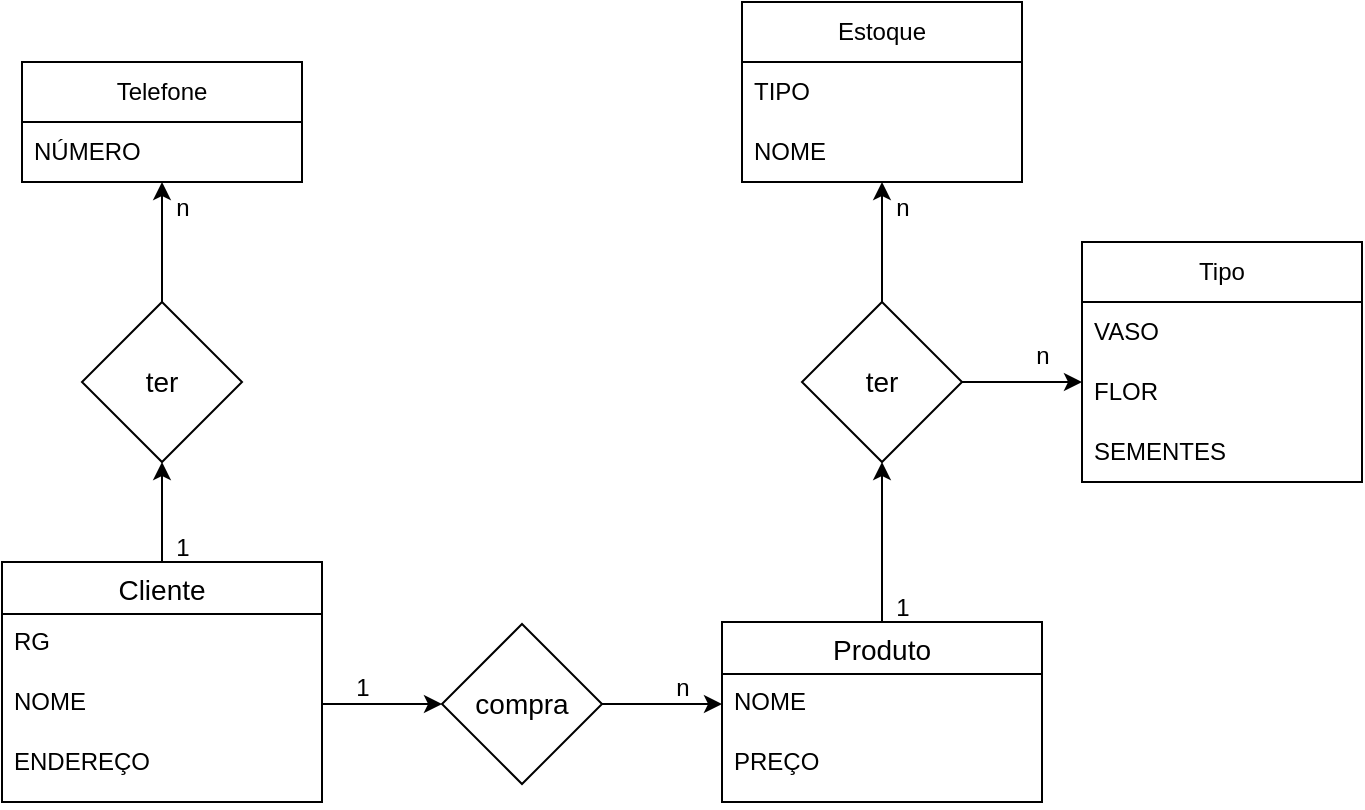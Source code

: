 <mxfile version="21.7.2" type="github">
  <diagram id="R2lEEEUBdFMjLlhIrx00" name="Page-1">
    <mxGraphModel dx="1434" dy="1818" grid="1" gridSize="10" guides="1" tooltips="1" connect="1" arrows="1" fold="1" page="1" pageScale="1" pageWidth="850" pageHeight="1100" math="0" shadow="0" extFonts="Permanent Marker^https://fonts.googleapis.com/css?family=Permanent+Marker">
      <root>
        <mxCell id="0" />
        <mxCell id="1" parent="0" />
        <mxCell id="VH2CG_FsWiZsJnatJbFR-3" value="" style="edgeStyle=orthogonalEdgeStyle;rounded=0;orthogonalLoop=1;jettySize=auto;html=1;exitX=1;exitY=0.5;exitDx=0;exitDy=0;" edge="1" parent="1" source="NUnVV2jciS-1ieFlsHDP-3" target="VH2CG_FsWiZsJnatJbFR-2">
          <mxGeometry relative="1" as="geometry" />
        </mxCell>
        <mxCell id="VH2CG_FsWiZsJnatJbFR-6" value="" style="edgeStyle=orthogonalEdgeStyle;rounded=0;orthogonalLoop=1;jettySize=auto;html=1;" edge="1" parent="1" source="NUnVV2jciS-1ieFlsHDP-1" target="VH2CG_FsWiZsJnatJbFR-5">
          <mxGeometry relative="1" as="geometry" />
        </mxCell>
        <mxCell id="NUnVV2jciS-1ieFlsHDP-1" value="Cliente" style="swimlane;fontStyle=0;childLayout=stackLayout;horizontal=1;startSize=26;horizontalStack=0;resizeParent=1;resizeParentMax=0;resizeLast=0;collapsible=1;marginBottom=0;align=center;fontSize=14;" parent="1" vertex="1">
          <mxGeometry x="140" y="180" width="160" height="120" as="geometry" />
        </mxCell>
        <mxCell id="NUnVV2jciS-1ieFlsHDP-2" value="RG" style="text;strokeColor=none;fillColor=none;spacingLeft=4;spacingRight=4;overflow=hidden;rotatable=0;points=[[0,0.5],[1,0.5]];portConstraint=eastwest;fontSize=12;whiteSpace=wrap;html=1;" parent="NUnVV2jciS-1ieFlsHDP-1" vertex="1">
          <mxGeometry y="26" width="160" height="30" as="geometry" />
        </mxCell>
        <mxCell id="NUnVV2jciS-1ieFlsHDP-3" value="NOME" style="text;strokeColor=none;fillColor=none;spacingLeft=4;spacingRight=4;overflow=hidden;rotatable=0;points=[[0,0.5],[1,0.5]];portConstraint=eastwest;fontSize=12;whiteSpace=wrap;html=1;" parent="NUnVV2jciS-1ieFlsHDP-1" vertex="1">
          <mxGeometry y="56" width="160" height="30" as="geometry" />
        </mxCell>
        <mxCell id="NUnVV2jciS-1ieFlsHDP-4" value="ENDEREÇO" style="text;strokeColor=none;fillColor=none;spacingLeft=4;spacingRight=4;overflow=hidden;rotatable=0;points=[[0,0.5],[1,0.5]];portConstraint=eastwest;fontSize=12;whiteSpace=wrap;html=1;" parent="NUnVV2jciS-1ieFlsHDP-1" vertex="1">
          <mxGeometry y="86" width="160" height="34" as="geometry" />
        </mxCell>
        <mxCell id="VH2CG_FsWiZsJnatJbFR-10" value="" style="edgeStyle=orthogonalEdgeStyle;rounded=0;orthogonalLoop=1;jettySize=auto;html=1;" edge="1" parent="1" source="NUnVV2jciS-1ieFlsHDP-5" target="VH2CG_FsWiZsJnatJbFR-9">
          <mxGeometry relative="1" as="geometry" />
        </mxCell>
        <mxCell id="NUnVV2jciS-1ieFlsHDP-5" value="Produto" style="swimlane;fontStyle=0;childLayout=stackLayout;horizontal=1;startSize=26;horizontalStack=0;resizeParent=1;resizeParentMax=0;resizeLast=0;collapsible=1;marginBottom=0;align=center;fontSize=14;" parent="1" vertex="1">
          <mxGeometry x="500" y="210" width="160" height="90" as="geometry" />
        </mxCell>
        <mxCell id="NUnVV2jciS-1ieFlsHDP-7" value="&lt;div&gt;NOME&lt;/div&gt;" style="text;strokeColor=none;fillColor=none;spacingLeft=4;spacingRight=4;overflow=hidden;rotatable=0;points=[[0,0.5],[1,0.5]];portConstraint=eastwest;fontSize=12;whiteSpace=wrap;html=1;" parent="NUnVV2jciS-1ieFlsHDP-5" vertex="1">
          <mxGeometry y="26" width="160" height="30" as="geometry" />
        </mxCell>
        <mxCell id="NUnVV2jciS-1ieFlsHDP-8" value="PREÇO" style="text;strokeColor=none;fillColor=none;spacingLeft=4;spacingRight=4;overflow=hidden;rotatable=0;points=[[0,0.5],[1,0.5]];portConstraint=eastwest;fontSize=12;whiteSpace=wrap;html=1;" parent="NUnVV2jciS-1ieFlsHDP-5" vertex="1">
          <mxGeometry y="56" width="160" height="34" as="geometry" />
        </mxCell>
        <mxCell id="VH2CG_FsWiZsJnatJbFR-4" value="" style="edgeStyle=orthogonalEdgeStyle;rounded=0;orthogonalLoop=1;jettySize=auto;html=1;entryX=0;entryY=0.5;entryDx=0;entryDy=0;" edge="1" parent="1" source="VH2CG_FsWiZsJnatJbFR-2" target="NUnVV2jciS-1ieFlsHDP-7">
          <mxGeometry relative="1" as="geometry" />
        </mxCell>
        <mxCell id="VH2CG_FsWiZsJnatJbFR-2" value="compra" style="rhombus;whiteSpace=wrap;html=1;fontSize=14;fontStyle=0;startSize=26;" vertex="1" parent="1">
          <mxGeometry x="360" y="211" width="80" height="80" as="geometry" />
        </mxCell>
        <mxCell id="VH2CG_FsWiZsJnatJbFR-8" value="" style="edgeStyle=orthogonalEdgeStyle;rounded=0;orthogonalLoop=1;jettySize=auto;html=1;" edge="1" parent="1" source="VH2CG_FsWiZsJnatJbFR-5">
          <mxGeometry relative="1" as="geometry">
            <mxPoint x="220" y="-10" as="targetPoint" />
          </mxGeometry>
        </mxCell>
        <mxCell id="VH2CG_FsWiZsJnatJbFR-5" value="ter" style="rhombus;whiteSpace=wrap;html=1;fontSize=14;fontStyle=0;startSize=26;" vertex="1" parent="1">
          <mxGeometry x="180" y="50" width="80" height="80" as="geometry" />
        </mxCell>
        <mxCell id="VH2CG_FsWiZsJnatJbFR-12" value="" style="edgeStyle=orthogonalEdgeStyle;rounded=0;orthogonalLoop=1;jettySize=auto;html=1;" edge="1" parent="1" source="VH2CG_FsWiZsJnatJbFR-9">
          <mxGeometry relative="1" as="geometry">
            <mxPoint x="580" y="-10" as="targetPoint" />
          </mxGeometry>
        </mxCell>
        <mxCell id="VH2CG_FsWiZsJnatJbFR-18" value="" style="edgeStyle=orthogonalEdgeStyle;rounded=0;orthogonalLoop=1;jettySize=auto;html=1;" edge="1" parent="1" source="VH2CG_FsWiZsJnatJbFR-9">
          <mxGeometry relative="1" as="geometry">
            <mxPoint x="680" y="90" as="targetPoint" />
          </mxGeometry>
        </mxCell>
        <mxCell id="VH2CG_FsWiZsJnatJbFR-9" value="ter" style="rhombus;whiteSpace=wrap;html=1;fontSize=14;fontStyle=0;startSize=26;" vertex="1" parent="1">
          <mxGeometry x="540" y="50" width="80" height="80" as="geometry" />
        </mxCell>
        <mxCell id="VH2CG_FsWiZsJnatJbFR-13" value="Estoque" style="swimlane;fontStyle=0;childLayout=stackLayout;horizontal=1;startSize=30;horizontalStack=0;resizeParent=1;resizeParentMax=0;resizeLast=0;collapsible=1;marginBottom=0;whiteSpace=wrap;html=1;" vertex="1" parent="1">
          <mxGeometry x="510" y="-100" width="140" height="90" as="geometry" />
        </mxCell>
        <mxCell id="VH2CG_FsWiZsJnatJbFR-14" value="TIPO" style="text;strokeColor=none;fillColor=none;align=left;verticalAlign=middle;spacingLeft=4;spacingRight=4;overflow=hidden;points=[[0,0.5],[1,0.5]];portConstraint=eastwest;rotatable=0;whiteSpace=wrap;html=1;" vertex="1" parent="VH2CG_FsWiZsJnatJbFR-13">
          <mxGeometry y="30" width="140" height="30" as="geometry" />
        </mxCell>
        <mxCell id="VH2CG_FsWiZsJnatJbFR-15" value="NOME" style="text;strokeColor=none;fillColor=none;align=left;verticalAlign=middle;spacingLeft=4;spacingRight=4;overflow=hidden;points=[[0,0.5],[1,0.5]];portConstraint=eastwest;rotatable=0;whiteSpace=wrap;html=1;" vertex="1" parent="VH2CG_FsWiZsJnatJbFR-13">
          <mxGeometry y="60" width="140" height="30" as="geometry" />
        </mxCell>
        <mxCell id="VH2CG_FsWiZsJnatJbFR-19" value="Tipo" style="swimlane;fontStyle=0;childLayout=stackLayout;horizontal=1;startSize=30;horizontalStack=0;resizeParent=1;resizeParentMax=0;resizeLast=0;collapsible=1;marginBottom=0;whiteSpace=wrap;html=1;" vertex="1" parent="1">
          <mxGeometry x="680" y="20" width="140" height="120" as="geometry" />
        </mxCell>
        <mxCell id="VH2CG_FsWiZsJnatJbFR-20" value="VASO" style="text;strokeColor=none;fillColor=none;align=left;verticalAlign=middle;spacingLeft=4;spacingRight=4;overflow=hidden;points=[[0,0.5],[1,0.5]];portConstraint=eastwest;rotatable=0;whiteSpace=wrap;html=1;" vertex="1" parent="VH2CG_FsWiZsJnatJbFR-19">
          <mxGeometry y="30" width="140" height="30" as="geometry" />
        </mxCell>
        <mxCell id="VH2CG_FsWiZsJnatJbFR-21" value="FLOR" style="text;strokeColor=none;fillColor=none;align=left;verticalAlign=middle;spacingLeft=4;spacingRight=4;overflow=hidden;points=[[0,0.5],[1,0.5]];portConstraint=eastwest;rotatable=0;whiteSpace=wrap;html=1;" vertex="1" parent="VH2CG_FsWiZsJnatJbFR-19">
          <mxGeometry y="60" width="140" height="30" as="geometry" />
        </mxCell>
        <mxCell id="VH2CG_FsWiZsJnatJbFR-22" value="SEMENTES" style="text;strokeColor=none;fillColor=none;align=left;verticalAlign=middle;spacingLeft=4;spacingRight=4;overflow=hidden;points=[[0,0.5],[1,0.5]];portConstraint=eastwest;rotatable=0;whiteSpace=wrap;html=1;" vertex="1" parent="VH2CG_FsWiZsJnatJbFR-19">
          <mxGeometry y="90" width="140" height="30" as="geometry" />
        </mxCell>
        <mxCell id="VH2CG_FsWiZsJnatJbFR-23" value="Telefone" style="swimlane;fontStyle=0;childLayout=stackLayout;horizontal=1;startSize=30;horizontalStack=0;resizeParent=1;resizeParentMax=0;resizeLast=0;collapsible=1;marginBottom=0;whiteSpace=wrap;html=1;" vertex="1" parent="1">
          <mxGeometry x="150" y="-70" width="140" height="60" as="geometry" />
        </mxCell>
        <mxCell id="VH2CG_FsWiZsJnatJbFR-24" value="NÚMERO" style="text;strokeColor=none;fillColor=none;align=left;verticalAlign=middle;spacingLeft=4;spacingRight=4;overflow=hidden;points=[[0,0.5],[1,0.5]];portConstraint=eastwest;rotatable=0;whiteSpace=wrap;html=1;" vertex="1" parent="VH2CG_FsWiZsJnatJbFR-23">
          <mxGeometry y="30" width="140" height="30" as="geometry" />
        </mxCell>
        <mxCell id="VH2CG_FsWiZsJnatJbFR-27" value="1" style="text;html=1;align=center;verticalAlign=middle;resizable=0;points=[];autosize=1;strokeColor=none;fillColor=none;" vertex="1" parent="1">
          <mxGeometry x="305" y="228" width="30" height="30" as="geometry" />
        </mxCell>
        <mxCell id="VH2CG_FsWiZsJnatJbFR-28" value="n" style="text;html=1;align=center;verticalAlign=middle;resizable=0;points=[];autosize=1;strokeColor=none;fillColor=none;" vertex="1" parent="1">
          <mxGeometry x="465" y="228" width="30" height="30" as="geometry" />
        </mxCell>
        <mxCell id="VH2CG_FsWiZsJnatJbFR-29" value="1" style="text;html=1;align=center;verticalAlign=middle;resizable=0;points=[];autosize=1;strokeColor=none;fillColor=none;" vertex="1" parent="1">
          <mxGeometry x="575" y="188" width="30" height="30" as="geometry" />
        </mxCell>
        <mxCell id="VH2CG_FsWiZsJnatJbFR-30" value="n" style="text;html=1;align=center;verticalAlign=middle;resizable=0;points=[];autosize=1;strokeColor=none;fillColor=none;" vertex="1" parent="1">
          <mxGeometry x="575" y="-12" width="30" height="30" as="geometry" />
        </mxCell>
        <mxCell id="VH2CG_FsWiZsJnatJbFR-31" value="n" style="text;html=1;align=center;verticalAlign=middle;resizable=0;points=[];autosize=1;strokeColor=none;fillColor=none;" vertex="1" parent="1">
          <mxGeometry x="645" y="62" width="30" height="30" as="geometry" />
        </mxCell>
        <mxCell id="VH2CG_FsWiZsJnatJbFR-32" value="1" style="text;html=1;align=center;verticalAlign=middle;resizable=0;points=[];autosize=1;strokeColor=none;fillColor=none;" vertex="1" parent="1">
          <mxGeometry x="215" y="158" width="30" height="30" as="geometry" />
        </mxCell>
        <mxCell id="VH2CG_FsWiZsJnatJbFR-33" value="n" style="text;html=1;align=center;verticalAlign=middle;resizable=0;points=[];autosize=1;strokeColor=none;fillColor=none;" vertex="1" parent="1">
          <mxGeometry x="215" y="-12" width="30" height="30" as="geometry" />
        </mxCell>
      </root>
    </mxGraphModel>
  </diagram>
</mxfile>
